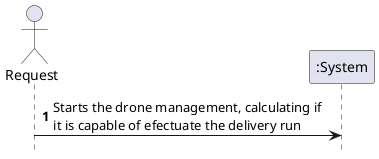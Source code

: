 @startuml
autonumber
hide footbox

actor Request as R

participant ":System" as SYST
R -> SYST : Starts the drone management, calculating if \nit is capable of efectuate the delivery run
@enduml